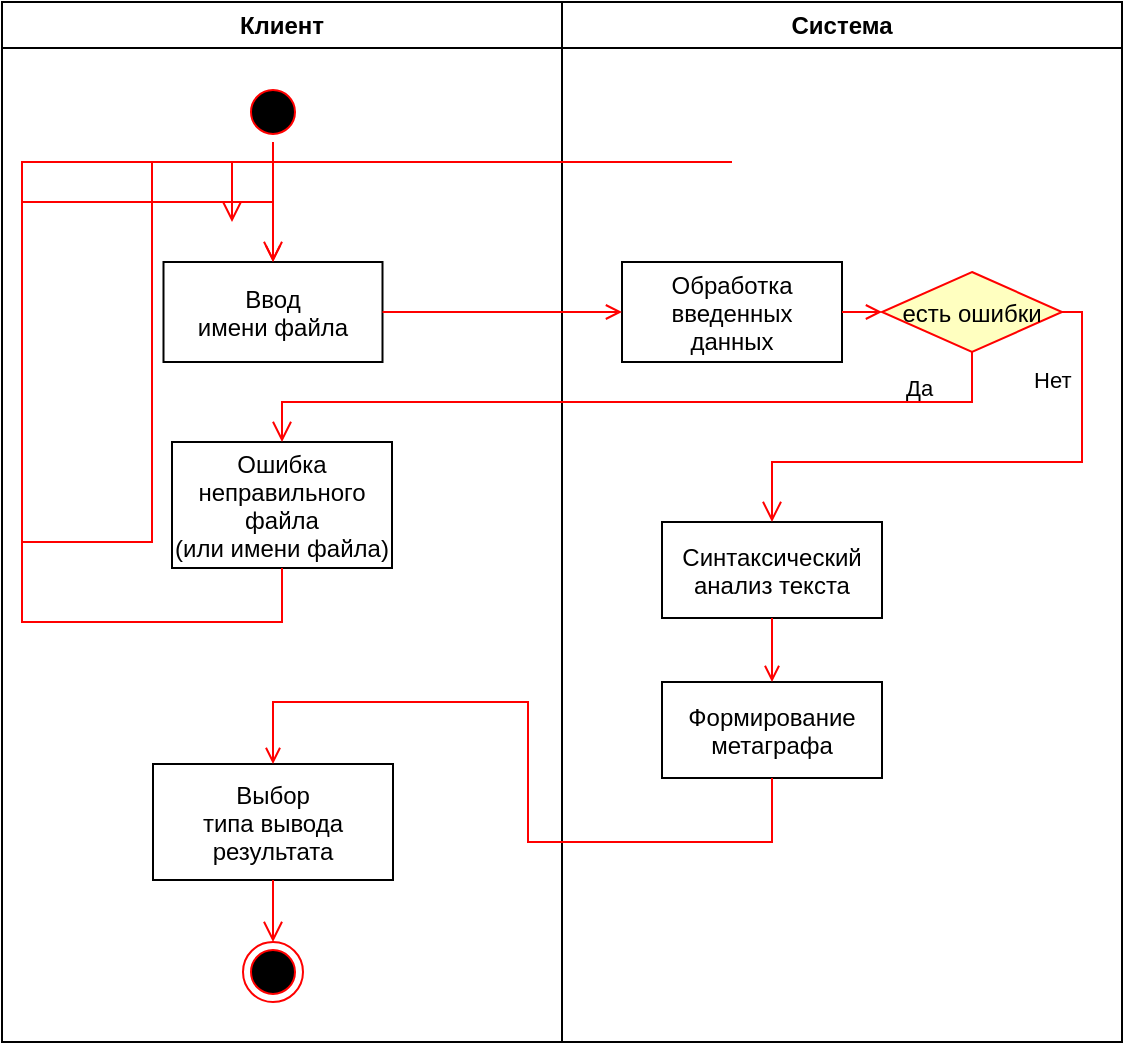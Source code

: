 <mxfile version="13.8.6" type="github" pages="4">
  <diagram name="Page-1" id="0783ab3e-0a74-02c8-0abd-f7b4e66b4bec">
    <mxGraphModel dx="-68" dy="437" grid="1" gridSize="10" guides="1" tooltips="1" connect="1" arrows="1" fold="1" page="1" pageScale="1" pageWidth="850" pageHeight="1100" background="#ffffff" math="0" shadow="0">
      <root>
        <mxCell id="0" />
        <mxCell id="1" parent="0" />
        <mxCell id="eoZGQBolCjSW6dowUGA1-11" value="Система" style="swimlane;whiteSpace=wrap" parent="1" vertex="1">
          <mxGeometry x="1170" y="140" width="280" height="520" as="geometry" />
        </mxCell>
        <mxCell id="5psqAf0z91V_lSissanz-1" value="Обработка&#xa; введенных &#xa;данных" style="" vertex="1" parent="eoZGQBolCjSW6dowUGA1-11">
          <mxGeometry x="30" y="130" width="110" height="50" as="geometry" />
        </mxCell>
        <mxCell id="5psqAf0z91V_lSissanz-2" value="есть ошибки" style="rhombus;fillColor=#ffffc0;strokeColor=#ff0000;" vertex="1" parent="eoZGQBolCjSW6dowUGA1-11">
          <mxGeometry x="160" y="135" width="90" height="40" as="geometry" />
        </mxCell>
        <mxCell id="5psqAf0z91V_lSissanz-3" value="" style="endArrow=open;strokeColor=#FF0000;endFill=1;rounded=0" edge="1" parent="eoZGQBolCjSW6dowUGA1-11" source="5psqAf0z91V_lSissanz-1" target="5psqAf0z91V_lSissanz-2">
          <mxGeometry relative="1" as="geometry" />
        </mxCell>
        <mxCell id="5psqAf0z91V_lSissanz-10" value="Синтаксический&#xa;анализ текста" style="" vertex="1" parent="eoZGQBolCjSW6dowUGA1-11">
          <mxGeometry x="50" y="260" width="110" height="48" as="geometry" />
        </mxCell>
        <mxCell id="5psqAf0z91V_lSissanz-7" value="Нет" style="elbow=horizontal;align=left;verticalAlign=top;endArrow=open;endSize=8;strokeColor=#FF0000;endFill=1;rounded=0;entryX=0.5;entryY=0;entryDx=0;entryDy=0;exitX=1;exitY=0.5;exitDx=0;exitDy=0;edgeStyle=orthogonalEdgeStyle;" edge="1" parent="eoZGQBolCjSW6dowUGA1-11" source="5psqAf0z91V_lSissanz-2" target="5psqAf0z91V_lSissanz-10">
          <mxGeometry x="-0.769" y="-26" relative="1" as="geometry">
            <mxPoint x="-64.75" y="325" as="targetPoint" />
            <Array as="points">
              <mxPoint x="260" y="155" />
              <mxPoint x="260" y="230" />
              <mxPoint x="105" y="230" />
            </Array>
            <mxPoint as="offset" />
            <mxPoint x="255" y="250" as="sourcePoint" />
          </mxGeometry>
        </mxCell>
        <mxCell id="5psqAf0z91V_lSissanz-11" value="Формирование&#xa;метаграфа" style="" vertex="1" parent="eoZGQBolCjSW6dowUGA1-11">
          <mxGeometry x="50" y="340" width="110" height="48" as="geometry" />
        </mxCell>
        <mxCell id="5psqAf0z91V_lSissanz-12" value="" style="endArrow=open;strokeColor=#FF0000;endFill=1;rounded=0;entryX=0.5;entryY=0;entryDx=0;entryDy=0;edgeStyle=orthogonalEdgeStyle;exitX=0.5;exitY=1;exitDx=0;exitDy=0;" edge="1" parent="eoZGQBolCjSW6dowUGA1-11" source="5psqAf0z91V_lSissanz-10" target="5psqAf0z91V_lSissanz-11">
          <mxGeometry relative="1" as="geometry">
            <mxPoint x="35" y="291" as="targetPoint" />
            <mxPoint x="-10" y="291" as="sourcePoint" />
          </mxGeometry>
        </mxCell>
        <mxCell id="eoZGQBolCjSW6dowUGA1-1" value="Клиент" style="swimlane;whiteSpace=wrap" parent="1" vertex="1">
          <mxGeometry x="890" y="140" width="280" height="520" as="geometry" />
        </mxCell>
        <mxCell id="eoZGQBolCjSW6dowUGA1-2" value="" style="ellipse;shape=startState;fillColor=#000000;strokeColor=#ff0000;" parent="eoZGQBolCjSW6dowUGA1-1" vertex="1">
          <mxGeometry x="120.5" y="40" width="30" height="30" as="geometry" />
        </mxCell>
        <mxCell id="eoZGQBolCjSW6dowUGA1-7" value="" style="edgeStyle=orthogonalEdgeStyle;elbow=horizontal;verticalAlign=bottom;endArrow=open;endSize=8;strokeColor=#FF0000;endFill=1;rounded=0;entryX=0.5;entryY=0;entryDx=0;entryDy=0;exitX=0.5;exitY=1;exitDx=0;exitDy=0;" parent="eoZGQBolCjSW6dowUGA1-1" source="eoZGQBolCjSW6dowUGA1-6" edge="1">
          <mxGeometry x="-114.5" y="-98" as="geometry">
            <mxPoint x="115" y="110" as="targetPoint" />
            <mxPoint x="365" y="80" as="sourcePoint" />
            <Array as="points">
              <mxPoint x="75" y="270" />
              <mxPoint x="10" y="270" />
              <mxPoint x="10" y="80" />
              <mxPoint x="115" y="80" />
            </Array>
          </mxGeometry>
        </mxCell>
        <mxCell id="eoZGQBolCjSW6dowUGA1-8" value="Выбор&#xa;типа вывода&#xa;результата" style="" parent="eoZGQBolCjSW6dowUGA1-1" vertex="1">
          <mxGeometry x="75.5" y="381" width="120" height="58" as="geometry" />
        </mxCell>
        <mxCell id="eoZGQBolCjSW6dowUGA1-9" value="ё" style="ellipse;html=1;shape=endState;fillColor=#000000;strokeColor=#ff0000;" parent="eoZGQBolCjSW6dowUGA1-1" vertex="1">
          <mxGeometry x="120.5" y="470" width="30" height="30" as="geometry" />
        </mxCell>
        <mxCell id="eoZGQBolCjSW6dowUGA1-10" value="" style="elbow=horizontal;verticalAlign=bottom;endArrow=open;endSize=8;strokeColor=#FF0000;endFill=1;rounded=0;entryX=0.5;entryY=0;entryDx=0;entryDy=0;exitX=0.5;exitY=1;exitDx=0;exitDy=0;" parent="eoZGQBolCjSW6dowUGA1-1" source="eoZGQBolCjSW6dowUGA1-8" target="eoZGQBolCjSW6dowUGA1-9" edge="1">
          <mxGeometry x="-94.5" y="-58" as="geometry">
            <mxPoint x="139" y="442" as="targetPoint" />
            <mxPoint x="139" y="420" as="sourcePoint" />
          </mxGeometry>
        </mxCell>
        <mxCell id="eoZGQBolCjSW6dowUGA1-19" value="Ввод&#xa;имени файла" style="" parent="eoZGQBolCjSW6dowUGA1-1" vertex="1">
          <mxGeometry x="80.75" y="130" width="109.5" height="50" as="geometry" />
        </mxCell>
        <mxCell id="5psqAf0z91V_lSissanz-8" value="Ошибка&#xa;неправильного&#xa;файла&#xa;(или имени файла)" style="" vertex="1" parent="eoZGQBolCjSW6dowUGA1-1">
          <mxGeometry x="85" y="220" width="110" height="63" as="geometry" />
        </mxCell>
        <mxCell id="5psqAf0z91V_lSissanz-9" value="" style="edgeStyle=orthogonalEdgeStyle;elbow=horizontal;verticalAlign=bottom;endArrow=open;endSize=8;strokeColor=#FF0000;endFill=1;rounded=0;entryX=0.5;entryY=0;entryDx=0;entryDy=0;exitX=0.5;exitY=1;exitDx=0;exitDy=0;" edge="1" parent="eoZGQBolCjSW6dowUGA1-1" source="5psqAf0z91V_lSissanz-8" target="eoZGQBolCjSW6dowUGA1-19">
          <mxGeometry x="-994.5" y="-228" as="geometry">
            <mxPoint x="115" y="110" as="targetPoint" />
            <mxPoint x="85" y="262" as="sourcePoint" />
            <Array as="points">
              <mxPoint x="140" y="310" />
              <mxPoint x="10" y="310" />
              <mxPoint x="10" y="100" />
              <mxPoint x="136" y="100" />
            </Array>
          </mxGeometry>
        </mxCell>
        <mxCell id="5psqAf0z91V_lSissanz-16" value="" style="endArrow=open;strokeColor=#FF0000;endFill=1;rounded=0;entryX=0.5;entryY=0;entryDx=0;entryDy=0;edgeStyle=orthogonalEdgeStyle;exitX=0.5;exitY=1;exitDx=0;exitDy=0;" edge="1" parent="eoZGQBolCjSW6dowUGA1-1" source="eoZGQBolCjSW6dowUGA1-2" target="eoZGQBolCjSW6dowUGA1-19">
          <mxGeometry relative="1" as="geometry">
            <mxPoint x="315" y="245" as="targetPoint" />
            <mxPoint x="200.25" y="165" as="sourcePoint" />
          </mxGeometry>
        </mxCell>
        <mxCell id="5psqAf0z91V_lSissanz-5" value="" style="endArrow=open;strokeColor=#FF0000;endFill=1;rounded=0;entryX=0;entryY=0.5;entryDx=0;entryDy=0;edgeStyle=orthogonalEdgeStyle;exitX=1;exitY=0.5;exitDx=0;exitDy=0;" edge="1" parent="1" source="eoZGQBolCjSW6dowUGA1-19" target="5psqAf0z91V_lSissanz-1">
          <mxGeometry relative="1" as="geometry">
            <mxPoint x="1205" y="285" as="targetPoint" />
            <mxPoint x="1070" y="285" as="sourcePoint" />
          </mxGeometry>
        </mxCell>
        <mxCell id="5psqAf0z91V_lSissanz-6" value="Да" style="elbow=horizontal;align=left;verticalAlign=top;endArrow=open;endSize=8;strokeColor=#FF0000;endFill=1;rounded=0;exitX=0.5;exitY=1;exitDx=0;exitDy=0;edgeStyle=orthogonalEdgeStyle;entryX=0.5;entryY=0;entryDx=0;entryDy=0;" edge="1" parent="1" source="5psqAf0z91V_lSissanz-2" target="5psqAf0z91V_lSissanz-8">
          <mxGeometry x="-0.693" y="-20" relative="1" as="geometry">
            <mxPoint x="1030" y="430" as="targetPoint" />
            <mxPoint x="1380" y="410" as="sourcePoint" />
            <Array as="points">
              <mxPoint x="1375" y="340" />
              <mxPoint x="1030" y="340" />
            </Array>
            <mxPoint as="offset" />
          </mxGeometry>
        </mxCell>
        <mxCell id="5psqAf0z91V_lSissanz-15" value="" style="endArrow=open;strokeColor=#FF0000;endFill=1;rounded=0;entryX=0.5;entryY=0;entryDx=0;entryDy=0;edgeStyle=orthogonalEdgeStyle;exitX=0.5;exitY=1;exitDx=0;exitDy=0;" edge="1" parent="1" source="5psqAf0z91V_lSissanz-11" target="eoZGQBolCjSW6dowUGA1-8">
          <mxGeometry relative="1" as="geometry">
            <mxPoint x="1285" y="668" as="targetPoint" />
            <mxPoint x="1285" y="626" as="sourcePoint" />
            <Array as="points">
              <mxPoint x="1275" y="560" />
              <mxPoint x="1153" y="560" />
              <mxPoint x="1153" y="490" />
              <mxPoint x="1026" y="490" />
            </Array>
          </mxGeometry>
        </mxCell>
      </root>
    </mxGraphModel>
  </diagram>
  <diagram id="yzN8L24s_lwzbY5qgHOw" name="Page-2">
    <mxGraphModel dx="782" dy="437" grid="1" gridSize="10" guides="1" tooltips="1" connect="1" arrows="1" fold="1" page="1" pageScale="1" pageWidth="1654" pageHeight="1169" math="0" shadow="0">
      <root>
        <mxCell id="yIj8lRWFxCpw4po-QEsE-0" />
        <mxCell id="yIj8lRWFxCpw4po-QEsE-1" parent="yIj8lRWFxCpw4po-QEsE-0" />
        <mxCell id="yIj8lRWFxCpw4po-QEsE-2" value="Клиент" style="swimlane;whiteSpace=wrap" parent="yIj8lRWFxCpw4po-QEsE-1" vertex="1">
          <mxGeometry x="410" y="240" width="280" height="1190" as="geometry" />
        </mxCell>
        <mxCell id="yIj8lRWFxCpw4po-QEsE-3" value="" style="ellipse;shape=startState;fillColor=#000000;strokeColor=#ff0000;" parent="yIj8lRWFxCpw4po-QEsE-2" vertex="1">
          <mxGeometry x="100" y="40" width="30" height="30" as="geometry" />
        </mxCell>
        <mxCell id="yIj8lRWFxCpw4po-QEsE-4" value="" style="edgeStyle=elbowEdgeStyle;elbow=horizontal;verticalAlign=bottom;endArrow=open;endSize=8;strokeColor=#FF0000;endFill=1;rounded=0" parent="yIj8lRWFxCpw4po-QEsE-2" source="yIj8lRWFxCpw4po-QEsE-3" target="yIj8lRWFxCpw4po-QEsE-5" edge="1">
          <mxGeometry x="100" y="40" as="geometry">
            <mxPoint x="115" y="110" as="targetPoint" />
          </mxGeometry>
        </mxCell>
        <mxCell id="yIj8lRWFxCpw4po-QEsE-5" value="Ввод пути с &#xa;изображением лица" style="" parent="yIj8lRWFxCpw4po-QEsE-2" vertex="1">
          <mxGeometry x="56" y="110" width="120" height="50" as="geometry" />
        </mxCell>
        <mxCell id="yIj8lRWFxCpw4po-QEsE-7" value="Ошибка, &#xa;неподдерживаемый&#xa;формат" style="" parent="yIj8lRWFxCpw4po-QEsE-2" vertex="1">
          <mxGeometry x="60" y="202" width="110" height="50" as="geometry" />
        </mxCell>
        <mxCell id="tYPvXyNMyAclM_ogBzkL-7" value="Ошибка, нет лица&#xa;на фото" style="" parent="yIj8lRWFxCpw4po-QEsE-2" vertex="1">
          <mxGeometry x="80" y="560" width="120" height="58" as="geometry" />
        </mxCell>
        <mxCell id="tYPvXyNMyAclM_ogBzkL-9" value="" style="elbow=horizontal;verticalAlign=bottom;endArrow=open;endSize=8;strokeColor=#FF0000;endFill=1;rounded=0;exitX=0.5;exitY=1;exitDx=0;exitDy=0;" parent="yIj8lRWFxCpw4po-QEsE-2" source="tYPvXyNMyAclM_ogBzkL-8" edge="1">
          <mxGeometry x="-479.5" y="-18" as="geometry">
            <mxPoint x="140" y="650" as="targetPoint" />
            <mxPoint x="141" y="708" as="sourcePoint" />
          </mxGeometry>
        </mxCell>
        <mxCell id="tYPvXyNMyAclM_ogBzkL-8" value="ё" style="ellipse;html=1;shape=endState;fillColor=#000000;strokeColor=#ff0000;" parent="yIj8lRWFxCpw4po-QEsE-2" vertex="1">
          <mxGeometry x="125" y="650" width="30" height="30" as="geometry" />
        </mxCell>
        <mxCell id="tYPvXyNMyAclM_ogBzkL-11" value="" style="elbow=horizontal;verticalAlign=bottom;endArrow=open;endSize=8;strokeColor=#FF0000;endFill=1;rounded=0;exitX=0.5;exitY=1;exitDx=0;exitDy=0;" parent="yIj8lRWFxCpw4po-QEsE-2" source="tYPvXyNMyAclM_ogBzkL-7" target="tYPvXyNMyAclM_ogBzkL-8" edge="1">
          <mxGeometry x="-479.5" y="-18" as="geometry">
            <mxPoint x="550" y="890" as="targetPoint" />
            <mxPoint x="550" y="858" as="sourcePoint" />
          </mxGeometry>
        </mxCell>
        <mxCell id="tYPvXyNMyAclM_ogBzkL-31" value="Вывод признаков" style="" parent="yIj8lRWFxCpw4po-QEsE-2" vertex="1">
          <mxGeometry x="87" y="780" width="106" height="60" as="geometry" />
        </mxCell>
        <mxCell id="tYPvXyNMyAclM_ogBzkL-35" value="корректно?" style="rhombus;fillColor=#ffffc0;strokeColor=#ff0000;" parent="yIj8lRWFxCpw4po-QEsE-2" vertex="1">
          <mxGeometry x="99" y="864" width="80" height="40" as="geometry" />
        </mxCell>
        <mxCell id="tYPvXyNMyAclM_ogBzkL-36" value="" style="elbow=horizontal;verticalAlign=bottom;endArrow=open;endSize=8;strokeColor=#FF0000;endFill=1;rounded=0;exitX=0.5;exitY=1;exitDx=0;exitDy=0;entryX=0.5;entryY=0;entryDx=0;entryDy=0;" parent="yIj8lRWFxCpw4po-QEsE-2" source="tYPvXyNMyAclM_ogBzkL-31" target="tYPvXyNMyAclM_ogBzkL-35" edge="1">
          <mxGeometry x="-879.5" y="-248" as="geometry">
            <mxPoint x="150" y="660" as="targetPoint" />
            <mxPoint x="150" y="628" as="sourcePoint" />
          </mxGeometry>
        </mxCell>
        <mxCell id="tYPvXyNMyAclM_ogBzkL-44" value="сохранить?" style="rhombus;fillColor=#ffffc0;strokeColor=#ff0000;" parent="yIj8lRWFxCpw4po-QEsE-2" vertex="1">
          <mxGeometry x="99" y="980" width="80" height="40" as="geometry" />
        </mxCell>
        <mxCell id="tYPvXyNMyAclM_ogBzkL-45" value="Нет" style="elbow=horizontal;align=left;verticalAlign=top;endArrow=open;endSize=8;strokeColor=#FF0000;endFill=1;rounded=0;exitX=0;exitY=0.5;exitDx=0;exitDy=0;" parent="yIj8lRWFxCpw4po-QEsE-2" source="tYPvXyNMyAclM_ogBzkL-44" edge="1">
          <mxGeometry x="-0.571" y="-20" relative="1" as="geometry">
            <mxPoint x="60" y="1050" as="targetPoint" />
            <Array as="points">
              <mxPoint x="60" y="1000" />
            </Array>
            <mxPoint as="offset" />
            <mxPoint x="80" y="1006" as="sourcePoint" />
          </mxGeometry>
        </mxCell>
        <mxCell id="tYPvXyNMyAclM_ogBzkL-46" value="ё" style="ellipse;html=1;shape=endState;fillColor=#000000;strokeColor=#ff0000;" parent="yIj8lRWFxCpw4po-QEsE-2" vertex="1">
          <mxGeometry x="45" y="1050" width="30" height="30" as="geometry" />
        </mxCell>
        <mxCell id="pd-DcGtbzofmi_1o58jI-0" value="Сообщение о сохранени" style="" parent="yIj8lRWFxCpw4po-QEsE-2" vertex="1">
          <mxGeometry x="94" y="1100" width="106" height="60" as="geometry" />
        </mxCell>
        <mxCell id="yIj8lRWFxCpw4po-QEsE-12" value="Система" style="swimlane;whiteSpace=wrap" parent="yIj8lRWFxCpw4po-QEsE-1" vertex="1">
          <mxGeometry x="690" y="240" width="280" height="1190" as="geometry" />
        </mxCell>
        <mxCell id="yIj8lRWFxCpw4po-QEsE-16" value="Проверка формата&#xa;файла" style="" parent="yIj8lRWFxCpw4po-QEsE-12" vertex="1">
          <mxGeometry x="20" y="182" width="110" height="50" as="geometry" />
        </mxCell>
        <mxCell id="yIj8lRWFxCpw4po-QEsE-17" value="есть ошибки" style="rhombus;fillColor=#ffffc0;strokeColor=#ff0000;" parent="yIj8lRWFxCpw4po-QEsE-12" vertex="1">
          <mxGeometry x="150" y="192" width="80" height="40" as="geometry" />
        </mxCell>
        <mxCell id="yIj8lRWFxCpw4po-QEsE-18" value="Нет" style="elbow=horizontal;align=left;verticalAlign=top;endArrow=open;endSize=8;strokeColor=#FF0000;endFill=1;rounded=0;entryX=0.5;entryY=0;entryDx=0;entryDy=0;exitX=1;exitY=0.5;exitDx=0;exitDy=0;" parent="yIj8lRWFxCpw4po-QEsE-12" source="yIj8lRWFxCpw4po-QEsE-17" target="yIj8lRWFxCpw4po-QEsE-20" edge="1">
          <mxGeometry x="-0.571" y="-20" relative="1" as="geometry">
            <mxPoint x="189.643" y="325" as="targetPoint" />
            <Array as="points">
              <mxPoint x="255.5" y="212" />
              <mxPoint x="255.5" y="312" />
              <mxPoint x="95.5" y="312" />
            </Array>
            <mxPoint as="offset" />
          </mxGeometry>
        </mxCell>
        <mxCell id="yIj8lRWFxCpw4po-QEsE-19" value="" style="endArrow=open;strokeColor=#FF0000;endFill=1;rounded=0" parent="yIj8lRWFxCpw4po-QEsE-12" source="yIj8lRWFxCpw4po-QEsE-16" target="yIj8lRWFxCpw4po-QEsE-17" edge="1">
          <mxGeometry relative="1" as="geometry" />
        </mxCell>
        <mxCell id="yIj8lRWFxCpw4po-QEsE-20" value="Поиск по хешу&#xa;изображения" style="" parent="yIj8lRWFxCpw4po-QEsE-12" vertex="1">
          <mxGeometry x="40" y="332" width="110" height="50" as="geometry" />
        </mxCell>
        <mxCell id="yIj8lRWFxCpw4po-QEsE-21" value="совпадение" style="rhombus;fillColor=#ffffc0;strokeColor=#ff0000;" parent="yIj8lRWFxCpw4po-QEsE-12" vertex="1">
          <mxGeometry x="55" y="402" width="80" height="40" as="geometry" />
        </mxCell>
        <mxCell id="yIj8lRWFxCpw4po-QEsE-22" value="" style="elbow=horizontal;verticalAlign=bottom;endArrow=open;endSize=8;strokeColor=#FF0000;endFill=1;rounded=0;exitX=0.5;exitY=1;exitDx=0;exitDy=0;entryX=0.5;entryY=0;entryDx=0;entryDy=0;" parent="yIj8lRWFxCpw4po-QEsE-12" source="yIj8lRWFxCpw4po-QEsE-20" target="yIj8lRWFxCpw4po-QEsE-21" edge="1">
          <mxGeometry x="-394.5" y="-98" as="geometry">
            <mxPoint x="85.357" y="120" as="targetPoint" />
            <mxPoint x="85" y="80" as="sourcePoint" />
          </mxGeometry>
        </mxCell>
        <mxCell id="tYPvXyNMyAclM_ogBzkL-0" value="Нет" style="elbow=horizontal;align=left;verticalAlign=top;endArrow=open;endSize=8;strokeColor=#FF0000;endFill=1;rounded=0;exitX=1;exitY=0.5;exitDx=0;exitDy=0;" parent="yIj8lRWFxCpw4po-QEsE-12" source="yIj8lRWFxCpw4po-QEsE-21" edge="1">
          <mxGeometry x="-0.571" y="-20" relative="1" as="geometry">
            <mxPoint x="100" y="520" as="targetPoint" />
            <Array as="points">
              <mxPoint x="210" y="422" />
              <mxPoint x="210" y="470" />
              <mxPoint x="100" y="470" />
            </Array>
            <mxPoint as="offset" />
            <mxPoint x="204.5" y="490" as="sourcePoint" />
          </mxGeometry>
        </mxCell>
        <mxCell id="tYPvXyNMyAclM_ogBzkL-1" value="Поиск лица&#xa;на фото" style="" parent="yIj8lRWFxCpw4po-QEsE-12" vertex="1">
          <mxGeometry x="40" y="520" width="110" height="50" as="geometry" />
        </mxCell>
        <mxCell id="tYPvXyNMyAclM_ogBzkL-2" value="найдено?" style="rhombus;fillColor=#ffffc0;strokeColor=#ff0000;" parent="yIj8lRWFxCpw4po-QEsE-12" vertex="1">
          <mxGeometry x="59" y="592" width="80" height="40" as="geometry" />
        </mxCell>
        <mxCell id="tYPvXyNMyAclM_ogBzkL-3" value="" style="elbow=horizontal;verticalAlign=bottom;endArrow=open;endSize=8;strokeColor=#FF0000;endFill=1;rounded=0;exitX=0.5;exitY=1;exitDx=0;exitDy=0;entryX=0.5;entryY=0;entryDx=0;entryDy=0;" parent="yIj8lRWFxCpw4po-QEsE-12" target="tYPvXyNMyAclM_ogBzkL-2" edge="1">
          <mxGeometry x="-1080.5" y="-148" as="geometry">
            <mxPoint x="-600.643" y="70" as="targetPoint" />
            <mxPoint x="99" y="572" as="sourcePoint" />
          </mxGeometry>
        </mxCell>
        <mxCell id="tYPvXyNMyAclM_ogBzkL-4" value="Нет" style="elbow=horizontal;align=left;verticalAlign=top;endArrow=open;endSize=8;strokeColor=#FF0000;endFill=1;rounded=0;exitX=0;exitY=0.5;exitDx=0;exitDy=0;" parent="yIj8lRWFxCpw4po-QEsE-12" source="tYPvXyNMyAclM_ogBzkL-2" edge="1">
          <mxGeometry x="-0.571" y="-20" relative="1" as="geometry">
            <mxPoint x="-140" y="560" as="targetPoint" />
            <Array as="points">
              <mxPoint x="-30" y="612" />
              <mxPoint x="-30" y="510" />
              <mxPoint x="-140" y="510" />
            </Array>
            <mxPoint as="offset" />
            <mxPoint x="-481.5" y="440" as="sourcePoint" />
          </mxGeometry>
        </mxCell>
        <mxCell id="tYPvXyNMyAclM_ogBzkL-5" value="Да" style="elbow=horizontal;align=left;verticalAlign=top;endArrow=open;endSize=8;strokeColor=#FF0000;endFill=1;rounded=0;exitX=0.5;exitY=1;exitDx=0;exitDy=0;edgeStyle=orthogonalEdgeStyle;entryX=0.5;entryY=0;entryDx=0;entryDy=0;" parent="yIj8lRWFxCpw4po-QEsE-12" source="tYPvXyNMyAclM_ogBzkL-2" target="tYPvXyNMyAclM_ogBzkL-12" edge="1">
          <mxGeometry x="-0.693" y="-20" relative="1" as="geometry">
            <mxPoint x="120" y="670" as="targetPoint" />
            <mxPoint x="99" y="632" as="sourcePoint" />
            <mxPoint as="offset" />
            <Array as="points" />
          </mxGeometry>
        </mxCell>
        <mxCell id="tYPvXyNMyAclM_ogBzkL-12" value="Выравнивание,&#xa;обрезка лица" style="" parent="yIj8lRWFxCpw4po-QEsE-12" vertex="1">
          <mxGeometry x="44" y="680" width="110" height="50" as="geometry" />
        </mxCell>
        <mxCell id="tYPvXyNMyAclM_ogBzkL-13" value="Выделение&#xa;признаков" style="" parent="yIj8lRWFxCpw4po-QEsE-12" vertex="1">
          <mxGeometry x="46" y="750" width="106" height="50" as="geometry" />
        </mxCell>
        <mxCell id="tYPvXyNMyAclM_ogBzkL-27" value="" style="elbow=horizontal;verticalAlign=bottom;endArrow=open;endSize=8;strokeColor=#FF0000;endFill=1;rounded=0;exitX=0.5;exitY=1;exitDx=0;exitDy=0;entryX=0.5;entryY=0;entryDx=0;entryDy=0;" parent="yIj8lRWFxCpw4po-QEsE-12" source="tYPvXyNMyAclM_ogBzkL-12" target="tYPvXyNMyAclM_ogBzkL-13" edge="1">
          <mxGeometry x="-799.5" y="3" as="geometry">
            <mxPoint x="118" y="940" as="targetPoint" />
            <mxPoint x="230" y="879" as="sourcePoint" />
          </mxGeometry>
        </mxCell>
        <mxCell id="tYPvXyNMyAclM_ogBzkL-28" value="Увеличение&#xa;счётчика&#xa;обращений &#xa;к сервисам" style="" parent="yIj8lRWFxCpw4po-QEsE-12" vertex="1">
          <mxGeometry x="46" y="820" width="106" height="60" as="geometry" />
        </mxCell>
        <mxCell id="tYPvXyNMyAclM_ogBzkL-29" value="" style="elbow=horizontal;verticalAlign=bottom;endArrow=open;endSize=8;strokeColor=#FF0000;endFill=1;rounded=0;exitX=0.5;exitY=1;exitDx=0;exitDy=0;entryX=0.5;entryY=0;entryDx=0;entryDy=0;" parent="yIj8lRWFxCpw4po-QEsE-12" target="tYPvXyNMyAclM_ogBzkL-28" edge="1">
          <mxGeometry x="-1489.5" y="-167" as="geometry">
            <mxPoint x="-572" y="770" as="targetPoint" />
            <mxPoint x="99.0" y="800" as="sourcePoint" />
          </mxGeometry>
        </mxCell>
        <mxCell id="tYPvXyNMyAclM_ogBzkL-52" value="Сохранение&#xa;признаков по&#xa;хешу" style="" parent="yIj8lRWFxCpw4po-QEsE-12" vertex="1">
          <mxGeometry x="40" y="1060" width="106" height="60" as="geometry" />
        </mxCell>
        <mxCell id="yIj8lRWFxCpw4po-QEsE-23" value="" style="endArrow=open;strokeColor=#FF0000;endFill=1;rounded=0;entryX=0;entryY=0.5;entryDx=0;entryDy=0;edgeStyle=orthogonalEdgeStyle;" parent="yIj8lRWFxCpw4po-QEsE-1" source="yIj8lRWFxCpw4po-QEsE-5" target="yIj8lRWFxCpw4po-QEsE-16" edge="1">
          <mxGeometry relative="1" as="geometry">
            <mxPoint x="525" y="460" as="targetPoint" />
          </mxGeometry>
        </mxCell>
        <mxCell id="yIj8lRWFxCpw4po-QEsE-25" value="Да" style="elbow=horizontal;align=left;verticalAlign=top;endArrow=open;endSize=8;strokeColor=#FF0000;endFill=1;rounded=0;exitX=0.5;exitY=1;exitDx=0;exitDy=0;entryX=0.5;entryY=0;entryDx=0;entryDy=0;edgeStyle=orthogonalEdgeStyle;" parent="yIj8lRWFxCpw4po-QEsE-1" source="yIj8lRWFxCpw4po-QEsE-17" target="yIj8lRWFxCpw4po-QEsE-7" edge="1">
          <mxGeometry x="-0.693" y="-20" relative="1" as="geometry">
            <mxPoint x="555.5" y="432" as="targetPoint" />
            <mxPoint x="930.0" y="462" as="sourcePoint" />
            <Array as="points">
              <mxPoint x="880.5" y="512" />
              <mxPoint x="615.5" y="512" />
              <mxPoint x="615.5" y="422" />
              <mxPoint x="525.5" y="422" />
            </Array>
            <mxPoint as="offset" />
          </mxGeometry>
        </mxCell>
        <mxCell id="yIj8lRWFxCpw4po-QEsE-28" value="Да" style="elbow=horizontal;align=left;verticalAlign=top;endArrow=open;endSize=8;strokeColor=#FF0000;endFill=1;rounded=0;exitX=0.5;exitY=1;exitDx=0;exitDy=0;edgeStyle=orthogonalEdgeStyle;entryX=0.25;entryY=0;entryDx=0;entryDy=0;" parent="yIj8lRWFxCpw4po-QEsE-1" source="yIj8lRWFxCpw4po-QEsE-21" target="tYPvXyNMyAclM_ogBzkL-31" edge="1">
          <mxGeometry x="-0.788" y="-22" relative="1" as="geometry">
            <mxPoint x="635.5" y="732" as="targetPoint" />
            <mxPoint x="785" y="682" as="sourcePoint" />
            <mxPoint x="1" as="offset" />
            <Array as="points">
              <mxPoint x="785" y="692" />
              <mxPoint x="470" y="692" />
              <mxPoint x="470" y="970" />
              <mxPoint x="524" y="970" />
            </Array>
          </mxGeometry>
        </mxCell>
        <mxCell id="yIj8lRWFxCpw4po-QEsE-29" value="Эксперт" style="swimlane;whiteSpace=wrap" parent="yIj8lRWFxCpw4po-QEsE-1" vertex="1">
          <mxGeometry x="970" y="240" width="280" height="1190" as="geometry" />
        </mxCell>
        <mxCell id="yIj8lRWFxCpw4po-QEsE-32" value="Нет" style="elbow=horizontal;align=left;verticalAlign=top;endArrow=open;endSize=8;strokeColor=#FF0000;endFill=1;rounded=0;entryX=0.5;entryY=0;entryDx=0;entryDy=0;exitX=1;exitY=0.5;exitDx=0;exitDy=0;" parent="yIj8lRWFxCpw4po-QEsE-29" edge="1">
          <mxGeometry x="-0.571" y="-20" relative="1" as="geometry">
            <mxPoint x="189.643" y="325" as="targetPoint" />
            <Array as="points">
              <mxPoint x="255.5" y="212" />
              <mxPoint x="255.5" y="312" />
              <mxPoint x="95.5" y="312" />
            </Array>
            <mxPoint as="offset" />
            <mxPoint x="230" y="212" as="sourcePoint" />
          </mxGeometry>
        </mxCell>
        <mxCell id="tYPvXyNMyAclM_ogBzkL-39" value="Редактирование&#xa;признаков" style="" parent="yIj8lRWFxCpw4po-QEsE-29" vertex="1">
          <mxGeometry x="70" y="890" width="106" height="60" as="geometry" />
        </mxCell>
        <mxCell id="yIj8lRWFxCpw4po-QEsE-37" value="ё" style="ellipse;html=1;shape=endState;fillColor=#000000;strokeColor=#ff0000;" parent="yIj8lRWFxCpw4po-QEsE-1" vertex="1">
          <mxGeometry x="510" y="510" width="30" height="30" as="geometry" />
        </mxCell>
        <mxCell id="yIj8lRWFxCpw4po-QEsE-38" value="" style="elbow=horizontal;verticalAlign=bottom;endArrow=open;endSize=8;strokeColor=#FF0000;endFill=1;rounded=0;entryX=0.5;entryY=0;entryDx=0;entryDy=0;exitX=0.5;exitY=1;exitDx=0;exitDy=0;" parent="yIj8lRWFxCpw4po-QEsE-1" source="yIj8lRWFxCpw4po-QEsE-7" target="yIj8lRWFxCpw4po-QEsE-37" edge="1">
          <mxGeometry x="315.5" y="182" as="geometry">
            <mxPoint x="795.357" y="400" as="targetPoint" />
            <mxPoint x="549" y="660" as="sourcePoint" />
          </mxGeometry>
        </mxCell>
        <mxCell id="tYPvXyNMyAclM_ogBzkL-32" value="" style="elbow=horizontal;verticalAlign=bottom;endArrow=open;endSize=8;strokeColor=#FF0000;endFill=1;rounded=0;exitX=0.5;exitY=1;exitDx=0;exitDy=0;entryX=0.5;entryY=0;entryDx=0;entryDy=0;" parent="yIj8lRWFxCpw4po-QEsE-1" source="tYPvXyNMyAclM_ogBzkL-28" target="tYPvXyNMyAclM_ogBzkL-31" edge="1">
          <mxGeometry x="-384.5" y="-88" as="geometry">
            <mxPoint x="930" y="810" as="targetPoint" />
            <mxPoint x="910" y="950" as="sourcePoint" />
            <Array as="points">
              <mxPoint x="789" y="1150" />
              <mxPoint x="670" y="1150" />
              <mxPoint x="670" y="1000" />
              <mxPoint x="550" y="1000" />
            </Array>
          </mxGeometry>
        </mxCell>
        <mxCell id="tYPvXyNMyAclM_ogBzkL-37" value="Да" style="elbow=horizontal;align=left;verticalAlign=top;endArrow=open;endSize=8;strokeColor=#FF0000;endFill=1;rounded=0;exitX=0.5;exitY=1;exitDx=0;exitDy=0;edgeStyle=orthogonalEdgeStyle;" parent="yIj8lRWFxCpw4po-QEsE-1" source="tYPvXyNMyAclM_ogBzkL-35" edge="1">
          <mxGeometry x="-0.693" y="-20" relative="1" as="geometry">
            <mxPoint x="549" y="1220" as="targetPoint" />
            <mxPoint x="799.0" y="882.0" as="sourcePoint" />
            <mxPoint as="offset" />
            <Array as="points" />
          </mxGeometry>
        </mxCell>
        <mxCell id="tYPvXyNMyAclM_ogBzkL-38" value="Нет" style="elbow=horizontal;align=left;verticalAlign=top;endArrow=open;endSize=8;strokeColor=#FF0000;endFill=1;rounded=0;exitX=1;exitY=0.5;exitDx=0;exitDy=0;entryX=0.5;entryY=0;entryDx=0;entryDy=0;" parent="yIj8lRWFxCpw4po-QEsE-1" source="tYPvXyNMyAclM_ogBzkL-35" target="tYPvXyNMyAclM_ogBzkL-39" edge="1">
          <mxGeometry x="-0.968" y="24" relative="1" as="geometry">
            <mxPoint x="1020" y="1190" as="targetPoint" />
            <Array as="points">
              <mxPoint x="621" y="1124" />
              <mxPoint x="621" y="1190" />
              <mxPoint x="860" y="1190" />
              <mxPoint x="860" y="1100" />
              <mxPoint x="1093" y="1100" />
            </Array>
            <mxPoint as="offset" />
            <mxPoint x="820.0" y="1282.0" as="sourcePoint" />
          </mxGeometry>
        </mxCell>
        <mxCell id="tYPvXyNMyAclM_ogBzkL-41" value="" style="elbow=horizontal;verticalAlign=bottom;endArrow=open;endSize=8;strokeColor=#FF0000;endFill=1;rounded=0;exitX=0.5;exitY=1;exitDx=0;exitDy=0;" parent="yIj8lRWFxCpw4po-QEsE-1" source="tYPvXyNMyAclM_ogBzkL-39" edge="1">
          <mxGeometry x="-789.5" y="13" as="geometry">
            <mxPoint x="550" y="1210" as="targetPoint" />
            <mxPoint x="799.0" y="980" as="sourcePoint" />
            <Array as="points">
              <mxPoint x="1093" y="1210" />
            </Array>
          </mxGeometry>
        </mxCell>
        <mxCell id="tYPvXyNMyAclM_ogBzkL-51" value="Да" style="elbow=horizontal;align=left;verticalAlign=top;endArrow=open;endSize=8;strokeColor=#FF0000;endFill=1;rounded=0;exitX=0.5;exitY=1;exitDx=0;exitDy=0;edgeStyle=orthogonalEdgeStyle;" parent="yIj8lRWFxCpw4po-QEsE-1" source="tYPvXyNMyAclM_ogBzkL-44" edge="1">
          <mxGeometry x="-0.623" relative="1" as="geometry">
            <mxPoint x="780" y="1300" as="targetPoint" />
            <mxPoint x="559.0" y="1154" as="sourcePoint" />
            <mxPoint as="offset" />
            <Array as="points">
              <mxPoint x="549" y="1270" />
              <mxPoint x="780" y="1270" />
            </Array>
          </mxGeometry>
        </mxCell>
      </root>
    </mxGraphModel>
  </diagram>
  <diagram id="BaiKqZ0CsuFH8xj1jjTb" name="Page-3">
    <mxGraphModel dx="782" dy="437" grid="1" gridSize="10" guides="1" tooltips="1" connect="1" arrows="1" fold="1" page="1" pageScale="1" pageWidth="1654" pageHeight="1169" math="0" shadow="0">
      <root>
        <mxCell id="FX_Dq99v5fCcRgNtQ_Y3-0" />
        <mxCell id="FX_Dq99v5fCcRgNtQ_Y3-1" parent="FX_Dq99v5fCcRgNtQ_Y3-0" />
        <mxCell id="CTgxfD3vMxIwQzvGmCU1-0" value="Клиент" style="swimlane;whiteSpace=wrap" parent="FX_Dq99v5fCcRgNtQ_Y3-1" vertex="1">
          <mxGeometry x="410" y="240" width="280" height="620" as="geometry" />
        </mxCell>
        <mxCell id="CTgxfD3vMxIwQzvGmCU1-1" value="" style="ellipse;shape=startState;fillColor=#000000;strokeColor=#ff0000;" parent="CTgxfD3vMxIwQzvGmCU1-0" vertex="1">
          <mxGeometry x="100" y="40" width="30" height="30" as="geometry" />
        </mxCell>
        <mxCell id="CTgxfD3vMxIwQzvGmCU1-2" value="" style="edgeStyle=elbowEdgeStyle;elbow=horizontal;verticalAlign=bottom;endArrow=open;endSize=8;strokeColor=#FF0000;endFill=1;rounded=0" parent="CTgxfD3vMxIwQzvGmCU1-0" source="CTgxfD3vMxIwQzvGmCU1-1" target="CTgxfD3vMxIwQzvGmCU1-3" edge="1">
          <mxGeometry x="100" y="40" as="geometry">
            <mxPoint x="115" y="110" as="targetPoint" />
          </mxGeometry>
        </mxCell>
        <mxCell id="CTgxfD3vMxIwQzvGmCU1-3" value="Нажатие на кнопку&#xa;&quot;Получение&#xa;объяснения&#xa;рекомендаций&quot;" style="" parent="CTgxfD3vMxIwQzvGmCU1-0" vertex="1">
          <mxGeometry x="56" y="110" width="120" height="60" as="geometry" />
        </mxCell>
        <mxCell id="CTgxfD3vMxIwQzvGmCU1-4" value="Вывод объяснений&#xa;рекомендаций" style="" parent="CTgxfD3vMxIwQzvGmCU1-0" vertex="1">
          <mxGeometry x="60" y="202" width="110" height="50" as="geometry" />
        </mxCell>
        <mxCell id="CTgxfD3vMxIwQzvGmCU1-7" value="ё" style="ellipse;html=1;shape=endState;fillColor=#000000;strokeColor=#ff0000;" parent="CTgxfD3vMxIwQzvGmCU1-0" vertex="1">
          <mxGeometry x="120" y="570" width="30" height="30" as="geometry" />
        </mxCell>
        <mxCell id="CTgxfD3vMxIwQzvGmCU1-8" value="" style="elbow=horizontal;verticalAlign=bottom;endArrow=open;endSize=8;strokeColor=#FF0000;endFill=1;rounded=0;exitX=0.5;exitY=1;exitDx=0;exitDy=0;" parent="CTgxfD3vMxIwQzvGmCU1-0" source="YKY5NmKsNz0kPQ6Kw-vD-0" target="CTgxfD3vMxIwQzvGmCU1-7" edge="1">
          <mxGeometry x="-479.5" y="-18" as="geometry">
            <mxPoint x="550" y="890" as="targetPoint" />
            <mxPoint x="140" y="618" as="sourcePoint" />
          </mxGeometry>
        </mxCell>
        <mxCell id="YKY5NmKsNz0kPQ6Kw-vD-0" value="Вывод объяснений&#xa;рекомендаций" style="" parent="CTgxfD3vMxIwQzvGmCU1-0" vertex="1">
          <mxGeometry x="80" y="490" width="110" height="50" as="geometry" />
        </mxCell>
        <mxCell id="CTgxfD3vMxIwQzvGmCU1-15" value="Система" style="swimlane;whiteSpace=wrap" parent="FX_Dq99v5fCcRgNtQ_Y3-1" vertex="1">
          <mxGeometry x="690" y="240" width="280" height="620" as="geometry" />
        </mxCell>
        <mxCell id="CTgxfD3vMxIwQzvGmCU1-16" value="Поиск признаков&#xa;по хешу&#xa;изображения" style="" parent="CTgxfD3vMxIwQzvGmCU1-15" vertex="1">
          <mxGeometry x="100" y="115" width="110" height="50" as="geometry" />
        </mxCell>
        <mxCell id="CTgxfD3vMxIwQzvGmCU1-17" value="Рекомендации сделаны?" style="rhombus;fillColor=#ffffc0;strokeColor=#ff0000;" parent="CTgxfD3vMxIwQzvGmCU1-15" vertex="1">
          <mxGeometry x="72.5" y="202" width="165" height="38" as="geometry" />
        </mxCell>
        <mxCell id="CTgxfD3vMxIwQzvGmCU1-18" value="Нет" style="elbow=horizontal;align=left;verticalAlign=top;endArrow=open;endSize=8;strokeColor=#FF0000;endFill=1;rounded=0;entryX=0.5;entryY=0;entryDx=0;entryDy=0;exitX=1;exitY=0.5;exitDx=0;exitDy=0;" parent="CTgxfD3vMxIwQzvGmCU1-15" source="CTgxfD3vMxIwQzvGmCU1-17" target="CTgxfD3vMxIwQzvGmCU1-20" edge="1">
          <mxGeometry x="-0.571" y="-20" relative="1" as="geometry">
            <mxPoint x="189.643" y="325" as="targetPoint" />
            <Array as="points">
              <mxPoint x="256" y="222" />
              <mxPoint x="255.5" y="312" />
              <mxPoint x="95.5" y="312" />
            </Array>
            <mxPoint as="offset" />
          </mxGeometry>
        </mxCell>
        <mxCell id="CTgxfD3vMxIwQzvGmCU1-19" value="" style="endArrow=open;strokeColor=#FF0000;endFill=1;rounded=0" parent="CTgxfD3vMxIwQzvGmCU1-15" source="CTgxfD3vMxIwQzvGmCU1-16" target="CTgxfD3vMxIwQzvGmCU1-17" edge="1">
          <mxGeometry relative="1" as="geometry" />
        </mxCell>
        <mxCell id="CTgxfD3vMxIwQzvGmCU1-20" value="Применение правил&#xa;для признаков" style="" parent="CTgxfD3vMxIwQzvGmCU1-15" vertex="1">
          <mxGeometry x="40" y="332" width="110" height="50" as="geometry" />
        </mxCell>
        <mxCell id="CTgxfD3vMxIwQzvGmCU1-22" value="" style="elbow=horizontal;verticalAlign=bottom;endArrow=open;endSize=8;strokeColor=#FF0000;endFill=1;rounded=0;exitX=0.5;exitY=1;exitDx=0;exitDy=0;entryX=0.5;entryY=0;entryDx=0;entryDy=0;" parent="CTgxfD3vMxIwQzvGmCU1-15" source="CTgxfD3vMxIwQzvGmCU1-20" edge="1">
          <mxGeometry x="-394.5" y="-98" as="geometry">
            <mxPoint x="95" y="402" as="targetPoint" />
            <mxPoint x="85" y="80" as="sourcePoint" />
          </mxGeometry>
        </mxCell>
        <mxCell id="CTgxfD3vMxIwQzvGmCU1-24" value="Составление&#xa;объяснений" style="" parent="CTgxfD3vMxIwQzvGmCU1-15" vertex="1">
          <mxGeometry x="42" y="400" width="110" height="50" as="geometry" />
        </mxCell>
        <mxCell id="CTgxfD3vMxIwQzvGmCU1-37" value="" style="endArrow=open;strokeColor=#FF0000;endFill=1;rounded=0;entryX=0;entryY=0.5;entryDx=0;entryDy=0;edgeStyle=orthogonalEdgeStyle;" parent="FX_Dq99v5fCcRgNtQ_Y3-1" source="CTgxfD3vMxIwQzvGmCU1-3" target="CTgxfD3vMxIwQzvGmCU1-16" edge="1">
          <mxGeometry relative="1" as="geometry">
            <mxPoint x="525" y="460" as="targetPoint" />
          </mxGeometry>
        </mxCell>
        <mxCell id="CTgxfD3vMxIwQzvGmCU1-38" value="Да" style="elbow=horizontal;align=left;verticalAlign=top;endArrow=open;endSize=8;strokeColor=#FF0000;endFill=1;rounded=0;exitX=0.5;exitY=1;exitDx=0;exitDy=0;entryX=0.5;entryY=0;entryDx=0;entryDy=0;edgeStyle=orthogonalEdgeStyle;" parent="FX_Dq99v5fCcRgNtQ_Y3-1" source="CTgxfD3vMxIwQzvGmCU1-17" target="CTgxfD3vMxIwQzvGmCU1-4" edge="1">
          <mxGeometry x="-0.693" y="-20" relative="1" as="geometry">
            <mxPoint x="555.5" y="432" as="targetPoint" />
            <mxPoint x="930.0" y="462" as="sourcePoint" />
            <Array as="points">
              <mxPoint x="845" y="512" />
              <mxPoint x="616" y="512" />
              <mxPoint x="616" y="422" />
              <mxPoint x="525" y="422" />
            </Array>
            <mxPoint as="offset" />
          </mxGeometry>
        </mxCell>
        <mxCell id="CTgxfD3vMxIwQzvGmCU1-43" value="ё" style="ellipse;html=1;shape=endState;fillColor=#000000;strokeColor=#ff0000;" parent="FX_Dq99v5fCcRgNtQ_Y3-1" vertex="1">
          <mxGeometry x="510" y="510" width="30" height="30" as="geometry" />
        </mxCell>
        <mxCell id="CTgxfD3vMxIwQzvGmCU1-44" value="" style="elbow=horizontal;verticalAlign=bottom;endArrow=open;endSize=8;strokeColor=#FF0000;endFill=1;rounded=0;entryX=0.5;entryY=0;entryDx=0;entryDy=0;exitX=0.5;exitY=1;exitDx=0;exitDy=0;" parent="FX_Dq99v5fCcRgNtQ_Y3-1" source="CTgxfD3vMxIwQzvGmCU1-4" target="CTgxfD3vMxIwQzvGmCU1-43" edge="1">
          <mxGeometry x="315.5" y="182" as="geometry">
            <mxPoint x="795.357" y="400" as="targetPoint" />
            <mxPoint x="549" y="660" as="sourcePoint" />
          </mxGeometry>
        </mxCell>
        <mxCell id="CTgxfD3vMxIwQzvGmCU1-28" value="Да" style="elbow=horizontal;align=left;verticalAlign=top;endArrow=open;endSize=8;strokeColor=#FF0000;endFill=1;rounded=0;exitX=0.5;exitY=1;exitDx=0;exitDy=0;edgeStyle=orthogonalEdgeStyle;entryX=0.5;entryY=0;entryDx=0;entryDy=0;" parent="FX_Dq99v5fCcRgNtQ_Y3-1" source="CTgxfD3vMxIwQzvGmCU1-24" target="YKY5NmKsNz0kPQ6Kw-vD-0" edge="1">
          <mxGeometry x="-0.693" y="-20" relative="1" as="geometry">
            <mxPoint x="810" y="910" as="targetPoint" />
            <mxPoint x="789" y="872" as="sourcePoint" />
            <mxPoint as="offset" />
            <Array as="points" />
          </mxGeometry>
        </mxCell>
      </root>
    </mxGraphModel>
  </diagram>
  <diagram id="xttzf2DqkMLzEq6_S8-S" name="Page-4">
    <mxGraphModel dx="782" dy="437" grid="1" gridSize="10" guides="1" tooltips="1" connect="1" arrows="1" fold="1" page="1" pageScale="1" pageWidth="1654" pageHeight="1169" math="0" shadow="0">
      <root>
        <mxCell id="bjbZ9XHupbJdNILRa_hM-0" />
        <mxCell id="bjbZ9XHupbJdNILRa_hM-1" parent="bjbZ9XHupbJdNILRa_hM-0" />
        <mxCell id="bjbZ9XHupbJdNILRa_hM-10" value="Изображение" style="swimlane;html=1;fontStyle=1;align=center;verticalAlign=top;childLayout=stackLayout;horizontal=1;startSize=26;horizontalStack=0;resizeParent=1;resizeLast=0;collapsible=1;marginBottom=0;swimlaneFillColor=#ffffff;rounded=0;shadow=0;comic=0;labelBackgroundColor=none;strokeWidth=1;fillColor=none;fontFamily=Verdana;fontSize=12" parent="bjbZ9XHupbJdNILRa_hM-1" vertex="1">
          <mxGeometry x="690" y="345.5" width="160" height="277" as="geometry" />
        </mxCell>
        <mxCell id="bjbZ9XHupbJdNILRa_hM-12" value="+ обозначение" style="text;html=1;strokeColor=none;fillColor=none;align=left;verticalAlign=top;spacingLeft=4;spacingRight=4;whiteSpace=wrap;overflow=hidden;rotatable=0;points=[[0,0.5],[1,0.5]];portConstraint=eastwest;" parent="bjbZ9XHupbJdNILRa_hM-10" vertex="1">
          <mxGeometry y="26" width="160" height="26" as="geometry" />
        </mxCell>
        <mxCell id="bjbZ9XHupbJdNILRa_hM-13" value="+ название" style="text;html=1;strokeColor=none;fillColor=none;align=left;verticalAlign=top;spacingLeft=4;spacingRight=4;whiteSpace=wrap;overflow=hidden;rotatable=0;points=[[0,0.5],[1,0.5]];portConstraint=eastwest;" parent="bjbZ9XHupbJdNILRa_hM-10" vertex="1">
          <mxGeometry y="52" width="160" height="26" as="geometry" />
        </mxCell>
        <mxCell id="bjbZ9XHupbJdNILRa_hM-14" value="+ ID информации" style="text;html=1;strokeColor=none;fillColor=none;align=left;verticalAlign=top;spacingLeft=4;spacingRight=4;whiteSpace=wrap;overflow=hidden;rotatable=0;points=[[0,0.5],[1,0.5]];portConstraint=eastwest;" parent="bjbZ9XHupbJdNILRa_hM-10" vertex="1">
          <mxGeometry y="78" width="160" height="26" as="geometry" />
        </mxCell>
        <mxCell id="bjbZ9XHupbJdNILRa_hM-15" value="+ ID координатора" style="text;html=1;strokeColor=none;fillColor=none;align=left;verticalAlign=top;spacingLeft=4;spacingRight=4;whiteSpace=wrap;overflow=hidden;rotatable=0;points=[[0,0.5],[1,0.5]];portConstraint=eastwest;" parent="bjbZ9XHupbJdNILRa_hM-10" vertex="1">
          <mxGeometry y="104" width="160" height="26" as="geometry" />
        </mxCell>
        <mxCell id="bjbZ9XHupbJdNILRa_hM-16" value="+ ID типа" style="text;html=1;strokeColor=none;fillColor=none;align=left;verticalAlign=top;spacingLeft=4;spacingRight=4;whiteSpace=wrap;overflow=hidden;rotatable=0;points=[[0,0.5],[1,0.5]];portConstraint=eastwest;" parent="bjbZ9XHupbJdNILRa_hM-10" vertex="1">
          <mxGeometry y="130" width="160" height="26" as="geometry" />
        </mxCell>
        <mxCell id="bjbZ9XHupbJdNILRa_hM-59" value="Загрузить()" style="text;html=1;strokeColor=none;fillColor=none;align=left;verticalAlign=top;spacingLeft=4;spacingRight=4;whiteSpace=wrap;overflow=hidden;rotatable=0;points=[[0,0.5],[1,0.5]];portConstraint=eastwest;" parent="bjbZ9XHupbJdNILRa_hM-10" vertex="1">
          <mxGeometry y="156" width="160" height="26" as="geometry" />
        </mxCell>
        <mxCell id="bjbZ9XHupbJdNILRa_hM-17" value="Признаки лица" style="swimlane;html=1;fontStyle=1;align=center;verticalAlign=top;childLayout=stackLayout;horizontal=1;startSize=26;horizontalStack=0;resizeParent=1;resizeLast=0;collapsible=1;marginBottom=0;swimlaneFillColor=#ffffff;rounded=0;shadow=0;comic=0;labelBackgroundColor=none;strokeWidth=1;fillColor=none;fontFamily=Verdana;fontSize=12" parent="bjbZ9XHupbJdNILRa_hM-1" vertex="1">
          <mxGeometry x="690" y="180" width="160" height="117" as="geometry" />
        </mxCell>
        <mxCell id="bjbZ9XHupbJdNILRa_hM-19" value="+ атрибуты" style="text;html=1;strokeColor=none;fillColor=none;align=left;verticalAlign=top;spacingLeft=4;spacingRight=4;whiteSpace=wrap;overflow=hidden;rotatable=0;points=[[0,0.5],[1,0.5]];portConstraint=eastwest;" parent="bjbZ9XHupbJdNILRa_hM-17" vertex="1">
          <mxGeometry y="26" width="160" height="26" as="geometry" />
        </mxCell>
        <mxCell id="bjbZ9XHupbJdNILRa_hM-58" value="Составить(изображение)" style="text;html=1;strokeColor=none;fillColor=none;align=left;verticalAlign=top;spacingLeft=4;spacingRight=4;whiteSpace=wrap;overflow=hidden;rotatable=0;points=[[0,0.5],[1,0.5]];portConstraint=eastwest;" parent="bjbZ9XHupbJdNILRa_hM-17" vertex="1">
          <mxGeometry y="52" width="160" height="26" as="geometry" />
        </mxCell>
        <mxCell id="bjbZ9XHupbJdNILRa_hM-50" style="rounded=0;orthogonalLoop=1;jettySize=auto;html=1;exitX=0.5;exitY=0;exitDx=0;exitDy=0;entryX=0.5;entryY=1;entryDx=0;entryDy=0;endArrow=none;endFill=0;" parent="bjbZ9XHupbJdNILRa_hM-1" source="bjbZ9XHupbJdNILRa_hM-10" target="bjbZ9XHupbJdNILRa_hM-17" edge="1">
          <mxGeometry relative="1" as="geometry" />
        </mxCell>
        <mxCell id="bjbZ9XHupbJdNILRa_hM-53" style="edgeStyle=none;rounded=0;orthogonalLoop=1;jettySize=auto;html=1;exitX=1;exitY=0.5;exitDx=0;exitDy=0;entryX=0;entryY=0.5;entryDx=0;entryDy=0;endArrow=none;endFill=0;" parent="bjbZ9XHupbJdNILRa_hM-1" target="bjbZ9XHupbJdNILRa_hM-19" edge="1">
          <mxGeometry relative="1" as="geometry">
            <mxPoint x="610" y="345.0" as="sourcePoint" />
          </mxGeometry>
        </mxCell>
        <mxCell id="bjbZ9XHupbJdNILRa_hM-54" style="edgeStyle=none;rounded=0;orthogonalLoop=1;jettySize=auto;html=1;exitX=0;exitY=0.5;exitDx=0;exitDy=0;entryX=0.5;entryY=0;entryDx=0;entryDy=0;endArrow=none;endFill=0;" parent="bjbZ9XHupbJdNILRa_hM-1" target="bjbZ9XHupbJdNILRa_hM-3" edge="1">
          <mxGeometry relative="1" as="geometry">
            <mxPoint x="450" y="371.0" as="sourcePoint" />
          </mxGeometry>
        </mxCell>
        <mxCell id="bjbZ9XHupbJdNILRa_hM-56" style="edgeStyle=none;rounded=0;orthogonalLoop=1;jettySize=auto;html=1;exitX=1;exitY=0.5;exitDx=0;exitDy=0;entryX=0;entryY=0.5;entryDx=0;entryDy=0;endArrow=none;endFill=0;" parent="bjbZ9XHupbJdNILRa_hM-1" source="bjbZ9XHupbJdNILRa_hM-36" edge="1">
          <mxGeometry relative="1" as="geometry">
            <mxPoint x="690" y="219" as="targetPoint" />
          </mxGeometry>
        </mxCell>
        <mxCell id="bjbZ9XHupbJdNILRa_hM-57" style="edgeStyle=none;rounded=0;orthogonalLoop=1;jettySize=auto;html=1;exitX=0.5;exitY=1;exitDx=0;exitDy=0;entryX=0.5;entryY=0;entryDx=0;entryDy=0;endArrow=none;endFill=0;" parent="bjbZ9XHupbJdNILRa_hM-1" source="bjbZ9XHupbJdNILRa_hM-34" target="bjbZ9XHupbJdNILRa_hM-40" edge="1">
          <mxGeometry relative="1" as="geometry" />
        </mxCell>
        <mxCell id="bjbZ9XHupbJdNILRa_hM-3" value="Оправы" style="swimlane;html=1;fontStyle=1;align=center;verticalAlign=top;childLayout=stackLayout;horizontal=1;startSize=26;horizontalStack=0;resizeParent=1;resizeLast=0;collapsible=1;marginBottom=0;swimlaneFillColor=#ffffff;rounded=0;shadow=0;comic=0;labelBackgroundColor=none;strokeWidth=1;fillColor=none;fontFamily=Verdana;fontSize=12" parent="bjbZ9XHupbJdNILRa_hM-1" vertex="1">
          <mxGeometry x="330" y="460" width="160" height="182" as="geometry" />
        </mxCell>
        <mxCell id="bjbZ9XHupbJdNILRa_hM-4" value="+ ID оправы" style="text;html=1;strokeColor=none;fillColor=none;align=left;verticalAlign=top;spacingLeft=4;spacingRight=4;whiteSpace=wrap;overflow=hidden;rotatable=0;points=[[0,0.5],[1,0.5]];portConstraint=eastwest;" parent="bjbZ9XHupbJdNILRa_hM-3" vertex="1">
          <mxGeometry y="26" width="160" height="26" as="geometry" />
        </mxCell>
        <mxCell id="bjbZ9XHupbJdNILRa_hM-5" value="+ атрибуты" style="text;html=1;strokeColor=none;fillColor=none;align=left;verticalAlign=top;spacingLeft=4;spacingRight=4;whiteSpace=wrap;overflow=hidden;rotatable=0;points=[[0,0.5],[1,0.5]];portConstraint=eastwest;" parent="bjbZ9XHupbJdNILRa_hM-3" vertex="1">
          <mxGeometry y="52" width="160" height="26" as="geometry" />
        </mxCell>
        <mxCell id="bjbZ9XHupbJdNILRa_hM-40" value="Правила" style="swimlane;html=1;fontStyle=1;align=center;verticalAlign=top;childLayout=stackLayout;horizontal=1;startSize=26;horizontalStack=0;resizeParent=1;resizeLast=0;collapsible=1;marginBottom=0;swimlaneFillColor=#ffffff;rounded=0;shadow=0;comic=0;labelBackgroundColor=none;strokeWidth=1;fillColor=none;fontFamily=Verdana;fontSize=12" parent="bjbZ9XHupbJdNILRa_hM-1" vertex="1">
          <mxGeometry x="450" y="280" width="160" height="136" as="geometry" />
        </mxCell>
        <mxCell id="bjbZ9XHupbJdNILRa_hM-34" value="Эксперт" style="swimlane;html=1;fontStyle=1;align=center;verticalAlign=top;childLayout=stackLayout;horizontal=1;startSize=26;horizontalStack=0;resizeParent=1;resizeLast=0;collapsible=1;marginBottom=0;swimlaneFillColor=#ffffff;rounded=0;shadow=0;comic=0;labelBackgroundColor=none;strokeWidth=1;fillColor=none;fontFamily=Verdana;fontSize=12" parent="bjbZ9XHupbJdNILRa_hM-1" vertex="1">
          <mxGeometry x="430" y="60" width="160" height="145" as="geometry" />
        </mxCell>
        <mxCell id="bjbZ9XHupbJdNILRa_hM-36" value="+ фамилия" style="text;html=1;strokeColor=none;fillColor=none;align=left;verticalAlign=top;spacingLeft=4;spacingRight=4;whiteSpace=wrap;overflow=hidden;rotatable=0;points=[[0,0.5],[1,0.5]];portConstraint=eastwest;" parent="bjbZ9XHupbJdNILRa_hM-34" vertex="1">
          <mxGeometry y="26" width="160" height="26" as="geometry" />
        </mxCell>
        <mxCell id="bjbZ9XHupbJdNILRa_hM-37" value="+ имя" style="text;html=1;strokeColor=none;fillColor=none;align=left;verticalAlign=top;spacingLeft=4;spacingRight=4;whiteSpace=wrap;overflow=hidden;rotatable=0;points=[[0,0.5],[1,0.5]];portConstraint=eastwest;" parent="bjbZ9XHupbJdNILRa_hM-34" vertex="1">
          <mxGeometry y="52" width="160" height="26" as="geometry" />
        </mxCell>
        <mxCell id="bjbZ9XHupbJdNILRa_hM-38" value="+ email" style="text;html=1;strokeColor=none;fillColor=none;align=left;verticalAlign=top;spacingLeft=4;spacingRight=4;whiteSpace=wrap;overflow=hidden;rotatable=0;points=[[0,0.5],[1,0.5]];portConstraint=eastwest;" parent="bjbZ9XHupbJdNILRa_hM-34" vertex="1">
          <mxGeometry y="78" width="160" height="26" as="geometry" />
        </mxCell>
      </root>
    </mxGraphModel>
  </diagram>
</mxfile>

